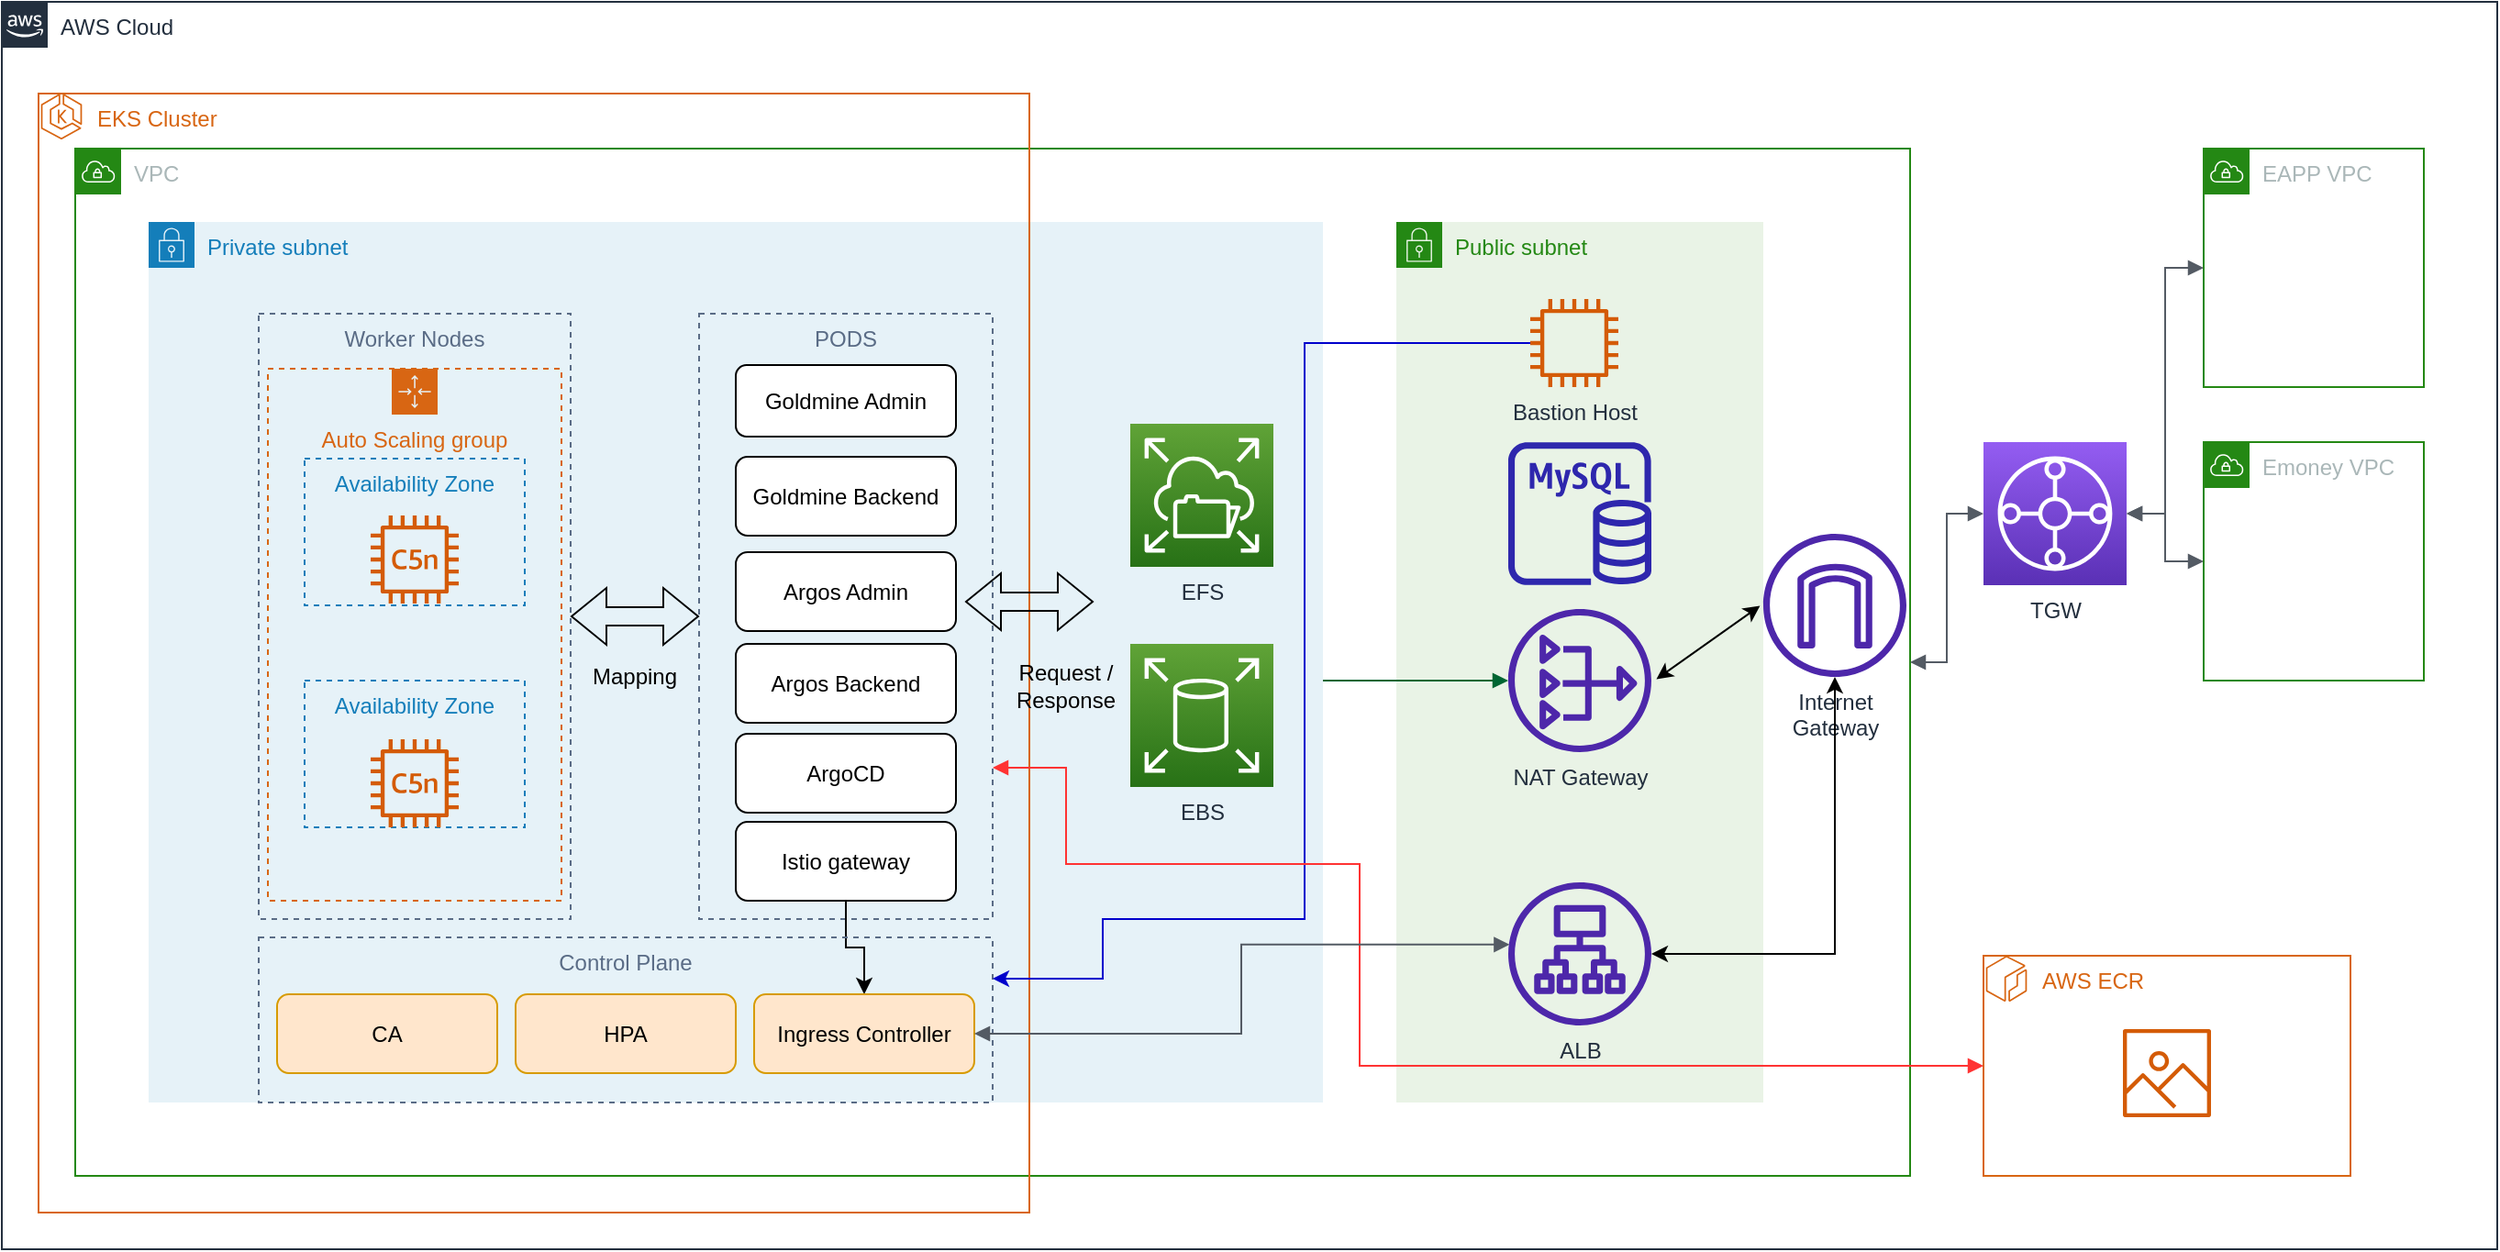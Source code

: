 <mxfile version="17.4.3" type="github">
  <diagram id="SFCEH-4JDymCAtlbINal" name="Page-1">
    <mxGraphModel dx="1393" dy="1019" grid="1" gridSize="10" guides="1" tooltips="1" connect="1" arrows="1" fold="1" page="1" pageScale="1" pageWidth="1600" pageHeight="900" background="none" math="0" shadow="0">
      <root>
        <mxCell id="0" />
        <mxCell id="1" parent="0" />
        <mxCell id="wjjax50cRB5O2B1YmNTK-19" value="Private subnet" style="points=[[0,0],[0.25,0],[0.5,0],[0.75,0],[1,0],[1,0.25],[1,0.5],[1,0.75],[1,1],[0.75,1],[0.5,1],[0.25,1],[0,1],[0,0.75],[0,0.5],[0,0.25]];outlineConnect=0;gradientColor=none;html=1;whiteSpace=wrap;fontSize=12;fontStyle=0;container=1;pointerEvents=0;collapsible=0;recursiveResize=0;shape=mxgraph.aws4.group;grIcon=mxgraph.aws4.group_security_group;grStroke=0;strokeColor=#147EBA;fillColor=#E6F2F8;verticalAlign=top;align=left;spacingLeft=30;fontColor=#147EBA;dashed=0;" vertex="1" parent="1">
          <mxGeometry x="240" y="160" width="640" height="480" as="geometry" />
        </mxCell>
        <mxCell id="wjjax50cRB5O2B1YmNTK-15" value="VPC" style="points=[[0,0],[0.25,0],[0.5,0],[0.75,0],[1,0],[1,0.25],[1,0.5],[1,0.75],[1,1],[0.75,1],[0.5,1],[0.25,1],[0,1],[0,0.75],[0,0.5],[0,0.25]];outlineConnect=0;gradientColor=none;html=1;whiteSpace=wrap;fontSize=12;fontStyle=0;container=0;pointerEvents=0;collapsible=0;recursiveResize=0;shape=mxgraph.aws4.group;grIcon=mxgraph.aws4.group_vpc;strokeColor=#248814;fillColor=none;verticalAlign=top;align=left;spacingLeft=30;fontColor=#AAB7B8;dashed=0;" vertex="1" parent="1">
          <mxGeometry x="200" y="120" width="1000" height="560" as="geometry" />
        </mxCell>
        <mxCell id="wjjax50cRB5O2B1YmNTK-33" value="EKS Cluster" style="points=[[0,0],[0.25,0],[0.5,0],[0.75,0],[1,0],[1,0.25],[1,0.5],[1,0.75],[1,1],[0.75,1],[0.5,1],[0.25,1],[0,1],[0,0.75],[0,0.5],[0,0.25]];outlineConnect=0;gradientColor=none;html=1;whiteSpace=wrap;fontSize=12;fontStyle=0;container=1;pointerEvents=0;collapsible=0;recursiveResize=0;shape=mxgraph.aws4.group;grIcon=mxgraph.aws4.eks;strokeColor=#D86613;fillColor=none;verticalAlign=top;align=left;spacingLeft=30;fontColor=#D86613;dashed=0;" vertex="1" parent="1">
          <mxGeometry x="180" y="90" width="540" height="610" as="geometry" />
        </mxCell>
        <mxCell id="wjjax50cRB5O2B1YmNTK-49" value="" style="edgeStyle=orthogonalEdgeStyle;rounded=0;orthogonalLoop=1;jettySize=auto;html=1;entryX=0;entryY=0.5;entryDx=0;entryDy=0;verticalAlign=middle;strokeColor=none;" edge="1" parent="wjjax50cRB5O2B1YmNTK-33" source="wjjax50cRB5O2B1YmNTK-36" target="wjjax50cRB5O2B1YmNTK-42">
          <mxGeometry relative="1" as="geometry" />
        </mxCell>
        <mxCell id="wjjax50cRB5O2B1YmNTK-36" value="Worker Nodes" style="fillColor=none;strokeColor=#5A6C86;dashed=1;verticalAlign=top;fontStyle=0;fontColor=#5A6C86;" vertex="1" parent="wjjax50cRB5O2B1YmNTK-33">
          <mxGeometry x="120" y="120" width="170" height="330" as="geometry" />
        </mxCell>
        <mxCell id="wjjax50cRB5O2B1YmNTK-12" value="Availability Zone" style="fillColor=none;strokeColor=#147EBA;dashed=1;verticalAlign=top;fontStyle=0;fontColor=#147EBA;" vertex="1" parent="wjjax50cRB5O2B1YmNTK-33">
          <mxGeometry x="145" y="199" width="120" height="80" as="geometry" />
        </mxCell>
        <mxCell id="wjjax50cRB5O2B1YmNTK-37" value="Availability Zone" style="fillColor=none;strokeColor=#147EBA;dashed=1;verticalAlign=top;fontStyle=0;fontColor=#147EBA;" vertex="1" parent="wjjax50cRB5O2B1YmNTK-33">
          <mxGeometry x="145" y="320" width="120" height="80" as="geometry" />
        </mxCell>
        <mxCell id="wjjax50cRB5O2B1YmNTK-38" value="" style="sketch=0;outlineConnect=0;fontColor=#232F3E;gradientColor=none;fillColor=#D45B07;strokeColor=none;dashed=0;verticalLabelPosition=bottom;verticalAlign=top;align=center;html=1;fontSize=12;fontStyle=0;aspect=fixed;pointerEvents=1;shape=mxgraph.aws4.c5n_instance;" vertex="1" parent="wjjax50cRB5O2B1YmNTK-33">
          <mxGeometry x="181" y="230" width="48" height="48" as="geometry" />
        </mxCell>
        <mxCell id="wjjax50cRB5O2B1YmNTK-39" value="" style="sketch=0;outlineConnect=0;fontColor=#232F3E;gradientColor=none;fillColor=#D45B07;strokeColor=none;dashed=0;verticalLabelPosition=bottom;verticalAlign=top;align=center;html=1;fontSize=12;fontStyle=0;aspect=fixed;pointerEvents=1;shape=mxgraph.aws4.c5n_instance;" vertex="1" parent="wjjax50cRB5O2B1YmNTK-33">
          <mxGeometry x="181" y="352" width="48" height="48" as="geometry" />
        </mxCell>
        <mxCell id="wjjax50cRB5O2B1YmNTK-24" value="Auto Scaling group" style="points=[[0,0],[0.25,0],[0.5,0],[0.75,0],[1,0],[1,0.25],[1,0.5],[1,0.75],[1,1],[0.75,1],[0.5,1],[0.25,1],[0,1],[0,0.75],[0,0.5],[0,0.25]];outlineConnect=0;gradientColor=none;html=1;whiteSpace=wrap;fontSize=12;fontStyle=0;container=1;pointerEvents=0;collapsible=0;recursiveResize=0;shape=mxgraph.aws4.groupCenter;grIcon=mxgraph.aws4.group_auto_scaling_group;grStroke=1;strokeColor=#D86613;fillColor=none;verticalAlign=top;align=center;fontColor=#D86613;dashed=1;spacingTop=25;" vertex="1" parent="wjjax50cRB5O2B1YmNTK-33">
          <mxGeometry x="125" y="150" width="160" height="290" as="geometry" />
        </mxCell>
        <mxCell id="wjjax50cRB5O2B1YmNTK-32" style="edgeStyle=orthogonalEdgeStyle;rounded=0;orthogonalLoop=1;jettySize=auto;html=1;exitX=0.5;exitY=1;exitDx=0;exitDy=0;" edge="1" parent="wjjax50cRB5O2B1YmNTK-33" source="wjjax50cRB5O2B1YmNTK-24" target="wjjax50cRB5O2B1YmNTK-24">
          <mxGeometry relative="1" as="geometry" />
        </mxCell>
        <mxCell id="wjjax50cRB5O2B1YmNTK-42" value="PODS" style="fillColor=none;strokeColor=#5A6C86;dashed=1;verticalAlign=top;fontStyle=0;fontColor=#5A6C86;" vertex="1" parent="wjjax50cRB5O2B1YmNTK-33">
          <mxGeometry x="360" y="120" width="160" height="330" as="geometry" />
        </mxCell>
        <mxCell id="wjjax50cRB5O2B1YmNTK-43" value="Goldmine Admin" style="rounded=1;whiteSpace=wrap;html=1;" vertex="1" parent="wjjax50cRB5O2B1YmNTK-33">
          <mxGeometry x="380" y="148" width="120" height="39" as="geometry" />
        </mxCell>
        <mxCell id="wjjax50cRB5O2B1YmNTK-46" value="Argos Backend" style="rounded=1;whiteSpace=wrap;html=1;" vertex="1" parent="wjjax50cRB5O2B1YmNTK-33">
          <mxGeometry x="380" y="300" width="120" height="43" as="geometry" />
        </mxCell>
        <mxCell id="wjjax50cRB5O2B1YmNTK-47" value="ArgoCD" style="rounded=1;whiteSpace=wrap;html=1;" vertex="1" parent="wjjax50cRB5O2B1YmNTK-33">
          <mxGeometry x="380" y="349" width="120" height="43" as="geometry" />
        </mxCell>
        <mxCell id="wjjax50cRB5O2B1YmNTK-45" value="Argos Admin" style="rounded=1;whiteSpace=wrap;html=1;" vertex="1" parent="wjjax50cRB5O2B1YmNTK-33">
          <mxGeometry x="380" y="250" width="120" height="43" as="geometry" />
        </mxCell>
        <mxCell id="wjjax50cRB5O2B1YmNTK-44" value="Goldmine Backend" style="rounded=1;whiteSpace=wrap;html=1;" vertex="1" parent="wjjax50cRB5O2B1YmNTK-33">
          <mxGeometry x="380" y="198" width="120" height="43" as="geometry" />
        </mxCell>
        <mxCell id="wjjax50cRB5O2B1YmNTK-57" value="" style="edgeStyle=orthogonalEdgeStyle;rounded=0;orthogonalLoop=1;jettySize=auto;html=1;entryX=0.5;entryY=0;entryDx=0;entryDy=0;" edge="1" parent="wjjax50cRB5O2B1YmNTK-33" source="wjjax50cRB5O2B1YmNTK-48" target="wjjax50cRB5O2B1YmNTK-55">
          <mxGeometry relative="1" as="geometry">
            <mxPoint x="600" y="418.5" as="targetPoint" />
          </mxGeometry>
        </mxCell>
        <mxCell id="wjjax50cRB5O2B1YmNTK-48" value="Istio gateway" style="rounded=1;whiteSpace=wrap;html=1;" vertex="1" parent="wjjax50cRB5O2B1YmNTK-33">
          <mxGeometry x="380" y="397" width="120" height="43" as="geometry" />
        </mxCell>
        <mxCell id="wjjax50cRB5O2B1YmNTK-50" value="" style="shape=flexArrow;endArrow=classic;startArrow=classic;html=1;rounded=0;exitX=1;exitY=0.5;exitDx=0;exitDy=0;entryX=0;entryY=0.5;entryDx=0;entryDy=0;" edge="1" parent="wjjax50cRB5O2B1YmNTK-33" source="wjjax50cRB5O2B1YmNTK-36" target="wjjax50cRB5O2B1YmNTK-42">
          <mxGeometry width="100" height="100" relative="1" as="geometry">
            <mxPoint x="510" y="540" as="sourcePoint" />
            <mxPoint x="610" y="440" as="targetPoint" />
          </mxGeometry>
        </mxCell>
        <mxCell id="wjjax50cRB5O2B1YmNTK-51" value="Mapping" style="text;html=1;strokeColor=none;fillColor=none;align=center;verticalAlign=middle;whiteSpace=wrap;rounded=0;" vertex="1" parent="wjjax50cRB5O2B1YmNTK-33">
          <mxGeometry x="295" y="302.5" width="60" height="30" as="geometry" />
        </mxCell>
        <mxCell id="wjjax50cRB5O2B1YmNTK-52" value="Control Plane" style="fillColor=none;strokeColor=#5A6C86;dashed=1;verticalAlign=top;fontStyle=0;fontColor=#5A6C86;" vertex="1" parent="wjjax50cRB5O2B1YmNTK-33">
          <mxGeometry x="120" y="460" width="400" height="90" as="geometry" />
        </mxCell>
        <mxCell id="wjjax50cRB5O2B1YmNTK-53" value="CA" style="rounded=1;whiteSpace=wrap;html=1;fillColor=#ffe6cc;strokeColor=#d79b00;" vertex="1" parent="wjjax50cRB5O2B1YmNTK-33">
          <mxGeometry x="130" y="491" width="120" height="43" as="geometry" />
        </mxCell>
        <mxCell id="wjjax50cRB5O2B1YmNTK-54" value="HPA" style="rounded=1;whiteSpace=wrap;html=1;fillColor=#ffe6cc;strokeColor=#d79b00;" vertex="1" parent="wjjax50cRB5O2B1YmNTK-33">
          <mxGeometry x="260" y="491" width="120" height="43" as="geometry" />
        </mxCell>
        <mxCell id="wjjax50cRB5O2B1YmNTK-55" value="Ingress Controller" style="rounded=1;whiteSpace=wrap;html=1;fillColor=#ffe6cc;strokeColor=#d79b00;" vertex="1" parent="wjjax50cRB5O2B1YmNTK-33">
          <mxGeometry x="390" y="491" width="120" height="43" as="geometry" />
        </mxCell>
        <mxCell id="wjjax50cRB5O2B1YmNTK-69" value="Request /&lt;br&gt;Response" style="text;html=1;strokeColor=none;fillColor=none;align=center;verticalAlign=middle;whiteSpace=wrap;rounded=0;" vertex="1" parent="wjjax50cRB5O2B1YmNTK-33">
          <mxGeometry x="530" y="307.5" width="60" height="30" as="geometry" />
        </mxCell>
        <mxCell id="wjjax50cRB5O2B1YmNTK-77" value="" style="shape=image;verticalLabelPosition=bottom;labelBackgroundColor=default;verticalAlign=top;aspect=fixed;imageAspect=0;image=https://istio.io/img/logo.png;" vertex="1" parent="wjjax50cRB5O2B1YmNTK-33">
          <mxGeometry x="370" y="397" width="30" height="30" as="geometry" />
        </mxCell>
        <mxCell id="wjjax50cRB5O2B1YmNTK-4" value="Public subnet" style="points=[[0,0],[0.25,0],[0.5,0],[0.75,0],[1,0],[1,0.25],[1,0.5],[1,0.75],[1,1],[0.75,1],[0.5,1],[0.25,1],[0,1],[0,0.75],[0,0.5],[0,0.25]];outlineConnect=0;gradientColor=none;html=1;whiteSpace=wrap;fontSize=12;fontStyle=0;container=1;pointerEvents=0;collapsible=0;recursiveResize=0;shape=mxgraph.aws4.group;grIcon=mxgraph.aws4.group_security_group;grStroke=0;strokeColor=#248814;fillColor=#E9F3E6;verticalAlign=top;align=left;spacingLeft=30;fontColor=#248814;dashed=0;" vertex="1" parent="1">
          <mxGeometry x="920" y="160" width="200" height="480" as="geometry" />
        </mxCell>
        <mxCell id="wjjax50cRB5O2B1YmNTK-64" value="NAT Gateway" style="sketch=0;outlineConnect=0;fontColor=#232F3E;gradientColor=none;fillColor=#4D27AA;strokeColor=none;dashed=0;verticalLabelPosition=bottom;verticalAlign=top;align=center;html=1;fontSize=12;fontStyle=0;aspect=fixed;pointerEvents=1;shape=mxgraph.aws4.nat_gateway;" vertex="1" parent="wjjax50cRB5O2B1YmNTK-4">
          <mxGeometry x="61" y="211" width="78" height="78" as="geometry" />
        </mxCell>
        <mxCell id="wjjax50cRB5O2B1YmNTK-66" value="ALB" style="sketch=0;outlineConnect=0;fontColor=#232F3E;gradientColor=none;fillColor=#4D27AA;strokeColor=none;dashed=0;verticalLabelPosition=bottom;verticalAlign=top;align=center;html=1;fontSize=12;fontStyle=0;aspect=fixed;pointerEvents=1;shape=mxgraph.aws4.application_load_balancer;" vertex="1" parent="wjjax50cRB5O2B1YmNTK-4">
          <mxGeometry x="61" y="360" width="78" height="78" as="geometry" />
        </mxCell>
        <mxCell id="wjjax50cRB5O2B1YmNTK-20" value="Bastion Host" style="sketch=0;outlineConnect=0;fontColor=#232F3E;gradientColor=none;fillColor=#D45B07;strokeColor=none;dashed=0;verticalLabelPosition=bottom;verticalAlign=top;align=center;html=1;fontSize=12;fontStyle=0;aspect=fixed;pointerEvents=1;shape=mxgraph.aws4.instance2;" vertex="1" parent="wjjax50cRB5O2B1YmNTK-4">
          <mxGeometry x="73" y="42" width="48" height="48" as="geometry" />
        </mxCell>
        <mxCell id="wjjax50cRB5O2B1YmNTK-75" value="" style="sketch=0;outlineConnect=0;fontColor=#232F3E;gradientColor=none;fillColor=#2E27AD;strokeColor=none;dashed=0;verticalLabelPosition=bottom;verticalAlign=top;align=center;html=1;fontSize=12;fontStyle=0;aspect=fixed;pointerEvents=1;shape=mxgraph.aws4.rds_mysql_instance;" vertex="1" parent="wjjax50cRB5O2B1YmNTK-4">
          <mxGeometry x="61" y="120" width="78" height="78" as="geometry" />
        </mxCell>
        <mxCell id="wjjax50cRB5O2B1YmNTK-59" value="EFS" style="sketch=0;points=[[0,0,0],[0.25,0,0],[0.5,0,0],[0.75,0,0],[1,0,0],[0,1,0],[0.25,1,0],[0.5,1,0],[0.75,1,0],[1,1,0],[0,0.25,0],[0,0.5,0],[0,0.75,0],[1,0.25,0],[1,0.5,0],[1,0.75,0]];outlineConnect=0;fontColor=#232F3E;gradientColor=#60A337;gradientDirection=north;fillColor=#277116;strokeColor=#ffffff;dashed=0;verticalLabelPosition=bottom;verticalAlign=top;align=center;html=1;fontSize=12;fontStyle=0;aspect=fixed;shape=mxgraph.aws4.resourceIcon;resIcon=mxgraph.aws4.elastic_file_system;" vertex="1" parent="1">
          <mxGeometry x="775" y="270" width="78" height="78" as="geometry" />
        </mxCell>
        <mxCell id="wjjax50cRB5O2B1YmNTK-62" value="EBS" style="sketch=0;points=[[0,0,0],[0.25,0,0],[0.5,0,0],[0.75,0,0],[1,0,0],[0,1,0],[0.25,1,0],[0.5,1,0],[0.75,1,0],[1,1,0],[0,0.25,0],[0,0.5,0],[0,0.75,0],[1,0.25,0],[1,0.5,0],[1,0.75,0]];outlineConnect=0;fontColor=#232F3E;gradientColor=#60A337;gradientDirection=north;fillColor=#277116;strokeColor=#ffffff;dashed=0;verticalLabelPosition=bottom;verticalAlign=top;align=center;html=1;fontSize=12;fontStyle=0;aspect=fixed;shape=mxgraph.aws4.resourceIcon;resIcon=mxgraph.aws4.elastic_block_store;" vertex="1" parent="1">
          <mxGeometry x="775" y="390" width="78" height="78" as="geometry" />
        </mxCell>
        <mxCell id="wjjax50cRB5O2B1YmNTK-65" value="" style="endArrow=block;html=1;rounded=0;endFill=1;strokeColor=#006633;" edge="1" parent="1" target="wjjax50cRB5O2B1YmNTK-64">
          <mxGeometry width="50" height="50" relative="1" as="geometry">
            <mxPoint x="880" y="410" as="sourcePoint" />
            <mxPoint x="980" y="400" as="targetPoint" />
            <Array as="points">
              <mxPoint x="900" y="410" />
            </Array>
          </mxGeometry>
        </mxCell>
        <mxCell id="wjjax50cRB5O2B1YmNTK-68" value="" style="shape=flexArrow;endArrow=classic;startArrow=classic;html=1;rounded=0;exitX=1;exitY=0.5;exitDx=0;exitDy=0;entryX=0;entryY=0.5;entryDx=0;entryDy=0;" edge="1" parent="1">
          <mxGeometry width="100" height="100" relative="1" as="geometry">
            <mxPoint x="685" y="367.0" as="sourcePoint" />
            <mxPoint x="755" y="367.0" as="targetPoint" />
          </mxGeometry>
        </mxCell>
        <mxCell id="wjjax50cRB5O2B1YmNTK-70" value="Internet &lt;br&gt;Gateway" style="sketch=0;outlineConnect=0;fontColor=#232F3E;gradientColor=none;fillColor=#4D27AA;strokeColor=none;dashed=0;verticalLabelPosition=bottom;verticalAlign=top;align=center;html=1;fontSize=12;fontStyle=0;aspect=fixed;pointerEvents=1;shape=mxgraph.aws4.internet_gateway;" vertex="1" parent="1">
          <mxGeometry x="1120" y="330" width="78" height="78" as="geometry" />
        </mxCell>
        <mxCell id="wjjax50cRB5O2B1YmNTK-71" value="" style="endArrow=classic;startArrow=classic;html=1;rounded=0;edgeStyle=orthogonalEdgeStyle;" edge="1" parent="1" source="wjjax50cRB5O2B1YmNTK-66" target="wjjax50cRB5O2B1YmNTK-70">
          <mxGeometry width="50" height="50" relative="1" as="geometry">
            <mxPoint x="680" y="602.5" as="sourcePoint" />
            <mxPoint x="1110" y="380" as="targetPoint" />
          </mxGeometry>
        </mxCell>
        <mxCell id="wjjax50cRB5O2B1YmNTK-72" value="" style="endArrow=classic;startArrow=classic;html=1;rounded=0;entryX=-0.023;entryY=0.503;entryDx=0;entryDy=0;entryPerimeter=0;exitX=1.035;exitY=0.49;exitDx=0;exitDy=0;exitPerimeter=0;" edge="1" parent="1" source="wjjax50cRB5O2B1YmNTK-64" target="wjjax50cRB5O2B1YmNTK-70">
          <mxGeometry width="50" height="50" relative="1" as="geometry">
            <mxPoint x="1035.226" y="528.675" as="sourcePoint" />
            <mxPoint x="1170.014" y="420.027" as="targetPoint" />
          </mxGeometry>
        </mxCell>
        <mxCell id="wjjax50cRB5O2B1YmNTK-76" value="" style="edgeStyle=orthogonalEdgeStyle;rounded=0;orthogonalLoop=1;jettySize=auto;html=1;entryX=1;entryY=0.25;entryDx=0;entryDy=0;strokeColor=#0000CC;" edge="1" parent="1" source="wjjax50cRB5O2B1YmNTK-20" target="wjjax50cRB5O2B1YmNTK-52">
          <mxGeometry relative="1" as="geometry">
            <Array as="points">
              <mxPoint x="870" y="226" />
              <mxPoint x="870" y="540" />
              <mxPoint x="760" y="540" />
              <mxPoint x="760" y="573" />
            </Array>
          </mxGeometry>
        </mxCell>
        <mxCell id="wjjax50cRB5O2B1YmNTK-78" value="EAPP VPC" style="points=[[0,0],[0.25,0],[0.5,0],[0.75,0],[1,0],[1,0.25],[1,0.5],[1,0.75],[1,1],[0.75,1],[0.5,1],[0.25,1],[0,1],[0,0.75],[0,0.5],[0,0.25]];outlineConnect=0;gradientColor=none;html=1;whiteSpace=wrap;fontSize=12;fontStyle=0;container=1;pointerEvents=0;collapsible=0;recursiveResize=0;shape=mxgraph.aws4.group;grIcon=mxgraph.aws4.group_vpc;strokeColor=#248814;fillColor=none;verticalAlign=top;align=left;spacingLeft=30;fontColor=#AAB7B8;dashed=0;" vertex="1" parent="1">
          <mxGeometry x="1360" y="120" width="120" height="130" as="geometry" />
        </mxCell>
        <mxCell id="wjjax50cRB5O2B1YmNTK-80" value="AWS Cloud" style="points=[[0,0],[0.25,0],[0.5,0],[0.75,0],[1,0],[1,0.25],[1,0.5],[1,0.75],[1,1],[0.75,1],[0.5,1],[0.25,1],[0,1],[0,0.75],[0,0.5],[0,0.25]];outlineConnect=0;gradientColor=none;html=1;whiteSpace=wrap;fontSize=12;fontStyle=0;container=1;pointerEvents=0;collapsible=0;recursiveResize=0;shape=mxgraph.aws4.group;grIcon=mxgraph.aws4.group_aws_cloud_alt;strokeColor=#232F3E;fillColor=none;verticalAlign=top;align=left;spacingLeft=30;fontColor=#232F3E;dashed=0;" vertex="1" parent="1">
          <mxGeometry x="160" y="40" width="1360" height="680" as="geometry" />
        </mxCell>
        <mxCell id="wjjax50cRB5O2B1YmNTK-106" value="AWS ECR" style="points=[[0,0],[0.25,0],[0.5,0],[0.75,0],[1,0],[1,0.25],[1,0.5],[1,0.75],[1,1],[0.75,1],[0.5,1],[0.25,1],[0,1],[0,0.75],[0,0.5],[0,0.25]];outlineConnect=0;gradientColor=none;html=1;whiteSpace=wrap;fontSize=12;fontStyle=0;container=0;pointerEvents=0;collapsible=0;recursiveResize=0;shape=mxgraph.aws4.group;grIcon=mxgraph.aws4.ecr;strokeColor=#D86613;fillColor=none;verticalAlign=top;align=left;spacingLeft=30;fontColor=#D86613;dashed=0;" vertex="1" parent="wjjax50cRB5O2B1YmNTK-80">
          <mxGeometry x="1080" y="520" width="200" height="120" as="geometry" />
        </mxCell>
        <mxCell id="wjjax50cRB5O2B1YmNTK-132" style="edgeStyle=orthogonalEdgeStyle;rounded=0;orthogonalLoop=1;jettySize=auto;html=1;exitX=0.5;exitY=1;exitDx=0;exitDy=0;" edge="1" parent="wjjax50cRB5O2B1YmNTK-80" source="wjjax50cRB5O2B1YmNTK-106" target="wjjax50cRB5O2B1YmNTK-106">
          <mxGeometry relative="1" as="geometry" />
        </mxCell>
        <mxCell id="wjjax50cRB5O2B1YmNTK-79" value="Emoney VPC" style="points=[[0,0],[0.25,0],[0.5,0],[0.75,0],[1,0],[1,0.25],[1,0.5],[1,0.75],[1,1],[0.75,1],[0.5,1],[0.25,1],[0,1],[0,0.75],[0,0.5],[0,0.25]];outlineConnect=0;gradientColor=none;html=1;whiteSpace=wrap;fontSize=12;fontStyle=0;container=1;pointerEvents=0;collapsible=0;recursiveResize=0;shape=mxgraph.aws4.group;grIcon=mxgraph.aws4.group_vpc;strokeColor=#248814;fillColor=none;verticalAlign=top;align=left;spacingLeft=30;fontColor=#AAB7B8;dashed=0;" vertex="1" parent="wjjax50cRB5O2B1YmNTK-80">
          <mxGeometry x="1200" y="240" width="120" height="130" as="geometry" />
        </mxCell>
        <mxCell id="wjjax50cRB5O2B1YmNTK-133" value="" style="sketch=0;outlineConnect=0;fontColor=#232F3E;gradientColor=none;fillColor=#D45B07;strokeColor=none;dashed=0;verticalLabelPosition=bottom;verticalAlign=top;align=center;html=1;fontSize=12;fontStyle=0;aspect=fixed;pointerEvents=1;shape=mxgraph.aws4.container_registry_image;" vertex="1" parent="wjjax50cRB5O2B1YmNTK-80">
          <mxGeometry x="1156" y="560" width="48" height="48" as="geometry" />
        </mxCell>
        <mxCell id="wjjax50cRB5O2B1YmNTK-134" value="" style="shape=image;verticalLabelPosition=bottom;labelBackgroundColor=default;verticalAlign=top;aspect=fixed;imageAspect=0;image=https://blog.kakaocdn.net/dn/cSDumP/btrb78NmoRb/ghPTlcwkrBBfckcuiL7KQk/img.jpg;" vertex="1" parent="wjjax50cRB5O2B1YmNTK-80">
          <mxGeometry x="386" y="401" width="34" height="34" as="geometry" />
        </mxCell>
        <mxCell id="wjjax50cRB5O2B1YmNTK-136" value="TGW" style="sketch=0;points=[[0,0,0],[0.25,0,0],[0.5,0,0],[0.75,0,0],[1,0,0],[0,1,0],[0.25,1,0],[0.5,1,0],[0.75,1,0],[1,1,0],[0,0.25,0],[0,0.5,0],[0,0.75,0],[1,0.25,0],[1,0.5,0],[1,0.75,0]];outlineConnect=0;fontColor=#232F3E;gradientColor=#945DF2;gradientDirection=north;fillColor=#5A30B5;strokeColor=#ffffff;dashed=0;verticalLabelPosition=bottom;verticalAlign=top;align=center;html=1;fontSize=12;fontStyle=0;aspect=fixed;shape=mxgraph.aws4.resourceIcon;resIcon=mxgraph.aws4.transit_gateway;" vertex="1" parent="wjjax50cRB5O2B1YmNTK-80">
          <mxGeometry x="1080" y="240" width="78" height="78" as="geometry" />
        </mxCell>
        <mxCell id="wjjax50cRB5O2B1YmNTK-139" value="" style="edgeStyle=orthogonalEdgeStyle;html=1;endArrow=block;elbow=vertical;startArrow=block;startFill=1;endFill=1;strokeColor=#545B64;rounded=0;exitX=1;exitY=0.5;exitDx=0;exitDy=0;exitPerimeter=0;" edge="1" parent="wjjax50cRB5O2B1YmNTK-80" source="wjjax50cRB5O2B1YmNTK-136" target="wjjax50cRB5O2B1YmNTK-79">
          <mxGeometry width="100" relative="1" as="geometry">
            <mxPoint x="1050.0" y="370.0" as="sourcePoint" />
            <mxPoint x="1090.0" y="289" as="targetPoint" />
          </mxGeometry>
        </mxCell>
        <mxCell id="wjjax50cRB5O2B1YmNTK-135" value="" style="edgeStyle=orthogonalEdgeStyle;html=1;endArrow=block;elbow=vertical;startArrow=block;endFill=1;strokeColor=#FF3333;rounded=0;entryX=0;entryY=0.5;entryDx=0;entryDy=0;exitX=1;exitY=0.75;exitDx=0;exitDy=0;startFill=1;" edge="1" parent="1" source="wjjax50cRB5O2B1YmNTK-42" target="wjjax50cRB5O2B1YmNTK-106">
          <mxGeometry width="100" relative="1" as="geometry">
            <mxPoint x="780" y="480" as="sourcePoint" />
            <mxPoint x="880" y="480" as="targetPoint" />
            <Array as="points">
              <mxPoint x="740" y="457" />
              <mxPoint x="740" y="510" />
              <mxPoint x="900" y="510" />
              <mxPoint x="900" y="620" />
            </Array>
          </mxGeometry>
        </mxCell>
        <mxCell id="wjjax50cRB5O2B1YmNTK-138" value="" style="edgeStyle=orthogonalEdgeStyle;html=1;endArrow=block;elbow=vertical;startArrow=block;startFill=1;endFill=1;strokeColor=#545B64;rounded=0;entryX=0;entryY=0.5;entryDx=0;entryDy=0;entryPerimeter=0;exitX=1;exitY=0.5;exitDx=0;exitDy=0;" edge="1" parent="1" source="wjjax50cRB5O2B1YmNTK-15" target="wjjax50cRB5O2B1YmNTK-136">
          <mxGeometry width="100" relative="1" as="geometry">
            <mxPoint x="780" y="480" as="sourcePoint" />
            <mxPoint x="880" y="480" as="targetPoint" />
          </mxGeometry>
        </mxCell>
        <mxCell id="wjjax50cRB5O2B1YmNTK-140" value="" style="edgeStyle=orthogonalEdgeStyle;html=1;endArrow=block;elbow=vertical;startArrow=block;startFill=1;endFill=1;strokeColor=#545B64;rounded=0;entryX=0;entryY=0.5;entryDx=0;entryDy=0;exitX=1;exitY=0.5;exitDx=0;exitDy=0;exitPerimeter=0;" edge="1" parent="1" source="wjjax50cRB5O2B1YmNTK-136" target="wjjax50cRB5O2B1YmNTK-78">
          <mxGeometry width="100" relative="1" as="geometry">
            <mxPoint x="1220.0" y="420.0" as="sourcePoint" />
            <mxPoint x="1260.0" y="339" as="targetPoint" />
          </mxGeometry>
        </mxCell>
        <mxCell id="wjjax50cRB5O2B1YmNTK-141" value="" style="edgeStyle=orthogonalEdgeStyle;html=1;endArrow=block;elbow=vertical;startArrow=block;startFill=1;endFill=1;strokeColor=#545B64;rounded=0;entryX=0.009;entryY=0.435;entryDx=0;entryDy=0;entryPerimeter=0;exitX=1;exitY=0.5;exitDx=0;exitDy=0;" edge="1" parent="1" source="wjjax50cRB5O2B1YmNTK-55" target="wjjax50cRB5O2B1YmNTK-66">
          <mxGeometry width="100" relative="1" as="geometry">
            <mxPoint x="780" y="480" as="sourcePoint" />
            <mxPoint x="830" y="770" as="targetPoint" />
          </mxGeometry>
        </mxCell>
      </root>
    </mxGraphModel>
  </diagram>
</mxfile>
